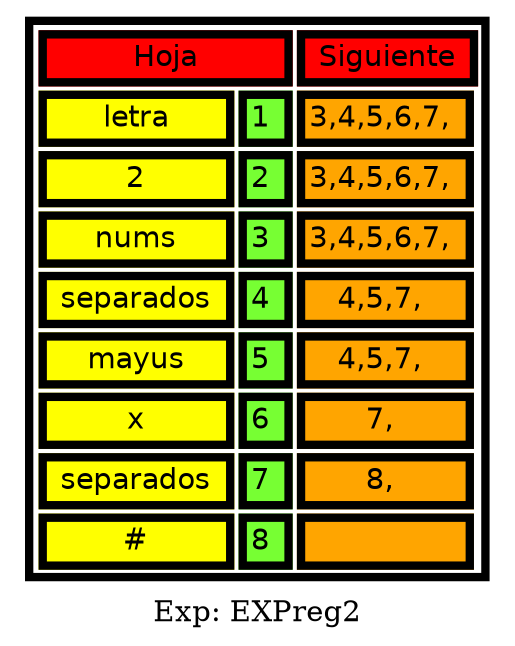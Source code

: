 digraph { label = "Exp: EXPreg2"  
    node [ shape=none fontname=Helvetica ]
     n4 [ label = <
  <table border="4 ">
    <tr><td colspan="2" bgcolor="red">Hoja</td><td colspan="2" bgcolor="red">Siguiente</td></tr>
<tr><td bgcolor="yellow"> letra </td><td bgcolor="#77ff33">1 </td><td bgcolor="orange">3,4,5,6,7, </td></tr>
<tr><td bgcolor="yellow"> 2 </td><td bgcolor="#77ff33">2 </td><td bgcolor="orange">3,4,5,6,7, </td></tr>
<tr><td bgcolor="yellow"> nums </td><td bgcolor="#77ff33">3 </td><td bgcolor="orange">3,4,5,6,7, </td></tr>
<tr><td bgcolor="yellow"> separados </td><td bgcolor="#77ff33">4 </td><td bgcolor="orange">4,5,7, </td></tr>
<tr><td bgcolor="yellow"> mayus </td><td bgcolor="#77ff33">5 </td><td bgcolor="orange">4,5,7, </td></tr>
<tr><td bgcolor="yellow"> x </td><td bgcolor="#77ff33">6 </td><td bgcolor="orange">7, </td></tr>
<tr><td bgcolor="yellow"> separados </td><td bgcolor="#77ff33">7 </td><td bgcolor="orange">8, </td></tr>
<tr><td bgcolor="yellow"> # </td><td bgcolor="#77ff33">8 </td><td bgcolor="orange"> </td></tr>
   </table>
   > ]
 {rank=same n4}
  }
